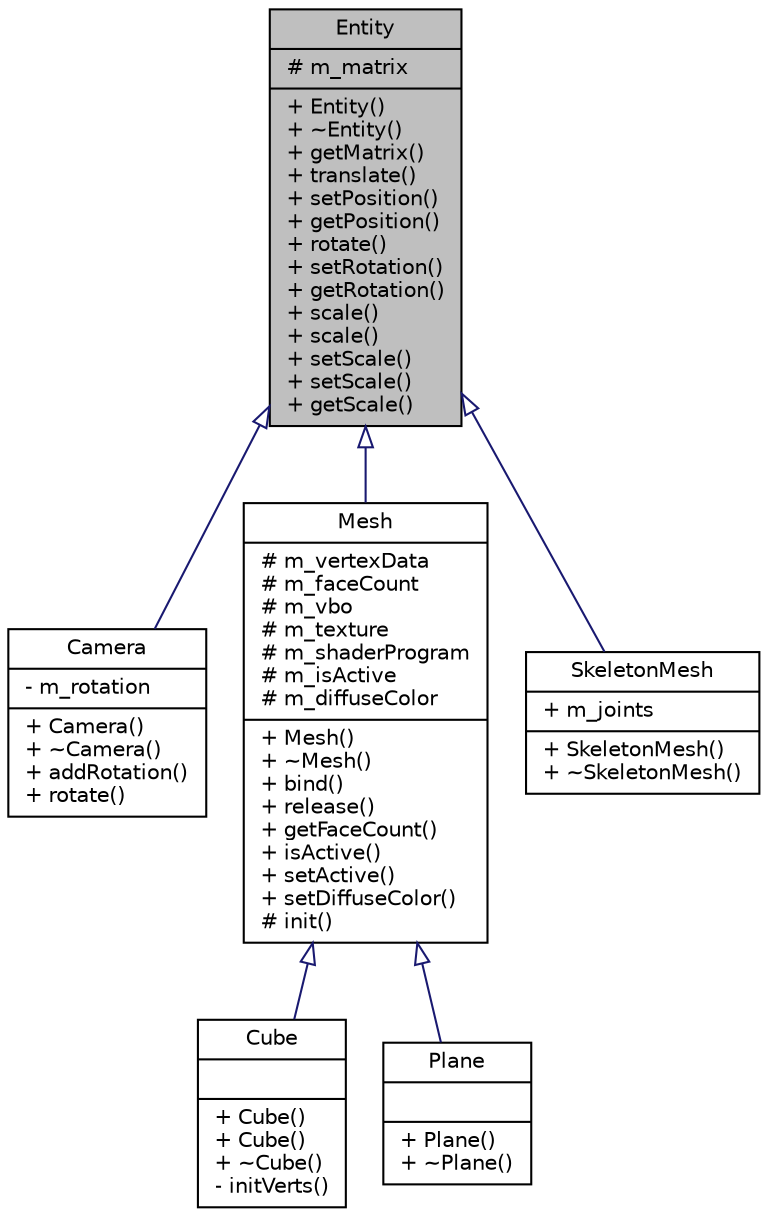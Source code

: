digraph "Entity"
{
 // LATEX_PDF_SIZE
  edge [fontname="Helvetica",fontsize="10",labelfontname="Helvetica",labelfontsize="10"];
  node [fontname="Helvetica",fontsize="10",shape=record];
  Node1 [label="{Entity\n|# m_matrix\l|+ Entity()\l+ ~Entity()\l+ getMatrix()\l+ translate()\l+ setPosition()\l+ getPosition()\l+ rotate()\l+ setRotation()\l+ getRotation()\l+ scale()\l+ scale()\l+ setScale()\l+ setScale()\l+ getScale()\l}",height=0.2,width=0.4,color="black", fillcolor="grey75", style="filled", fontcolor="black",tooltip=" "];
  Node1 -> Node2 [dir="back",color="midnightblue",fontsize="10",style="solid",arrowtail="onormal",fontname="Helvetica"];
  Node2 [label="{Camera\n|- m_rotation\l|+ Camera()\l+ ~Camera()\l+ addRotation()\l+ rotate()\l}",height=0.2,width=0.4,color="black", fillcolor="white", style="filled",URL="$class_camera.html",tooltip=" "];
  Node1 -> Node3 [dir="back",color="midnightblue",fontsize="10",style="solid",arrowtail="onormal",fontname="Helvetica"];
  Node3 [label="{Mesh\n|# m_vertexData\l# m_faceCount\l# m_vbo\l# m_texture\l# m_shaderProgram\l# m_isActive\l# m_diffuseColor\l|+ Mesh()\l+ ~Mesh()\l+ bind()\l+ release()\l+ getFaceCount()\l+ isActive()\l+ setActive()\l+ setDiffuseColor()\l# init()\l}",height=0.2,width=0.4,color="black", fillcolor="white", style="filled",URL="$class_mesh.html",tooltip=" "];
  Node3 -> Node4 [dir="back",color="midnightblue",fontsize="10",style="solid",arrowtail="onormal",fontname="Helvetica"];
  Node4 [label="{Cube\n||+ Cube()\l+ Cube()\l+ ~Cube()\l- initVerts()\l}",height=0.2,width=0.4,color="black", fillcolor="white", style="filled",URL="$class_cube.html",tooltip=" "];
  Node3 -> Node5 [dir="back",color="midnightblue",fontsize="10",style="solid",arrowtail="onormal",fontname="Helvetica"];
  Node5 [label="{Plane\n||+ Plane()\l+ ~Plane()\l}",height=0.2,width=0.4,color="black", fillcolor="white", style="filled",URL="$class_plane.html",tooltip=" "];
  Node1 -> Node6 [dir="back",color="midnightblue",fontsize="10",style="solid",arrowtail="onormal",fontname="Helvetica"];
  Node6 [label="{SkeletonMesh\n|+ m_joints\l|+ SkeletonMesh()\l+ ~SkeletonMesh()\l}",height=0.2,width=0.4,color="black", fillcolor="white", style="filled",URL="$class_skeleton_mesh.html",tooltip=" "];
}
